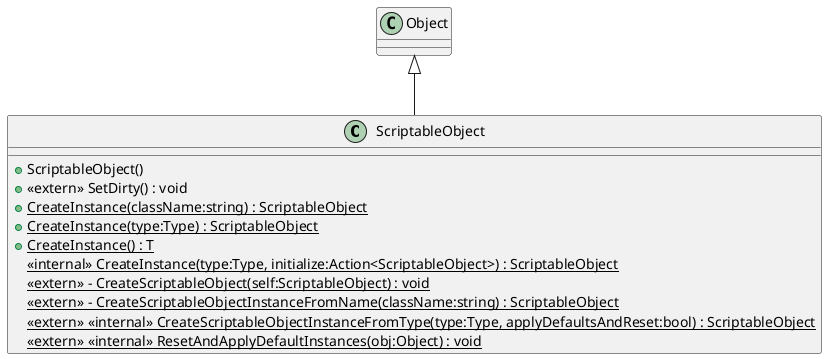 @startuml
class ScriptableObject {
    + ScriptableObject()
    + <<extern>> SetDirty() : void
    + {static} CreateInstance(className:string) : ScriptableObject
    + {static} CreateInstance(type:Type) : ScriptableObject
    + {static} CreateInstance() : T
    <<internal>> {static} CreateInstance(type:Type, initialize:Action<ScriptableObject>) : ScriptableObject
    <<extern>> {static} - CreateScriptableObject(self:ScriptableObject) : void
    <<extern>> {static} - CreateScriptableObjectInstanceFromName(className:string) : ScriptableObject
    <<extern>> <<internal>> {static} CreateScriptableObjectInstanceFromType(type:Type, applyDefaultsAndReset:bool) : ScriptableObject
    <<extern>> <<internal>> {static} ResetAndApplyDefaultInstances(obj:Object) : void
}
Object <|-- ScriptableObject
@enduml
